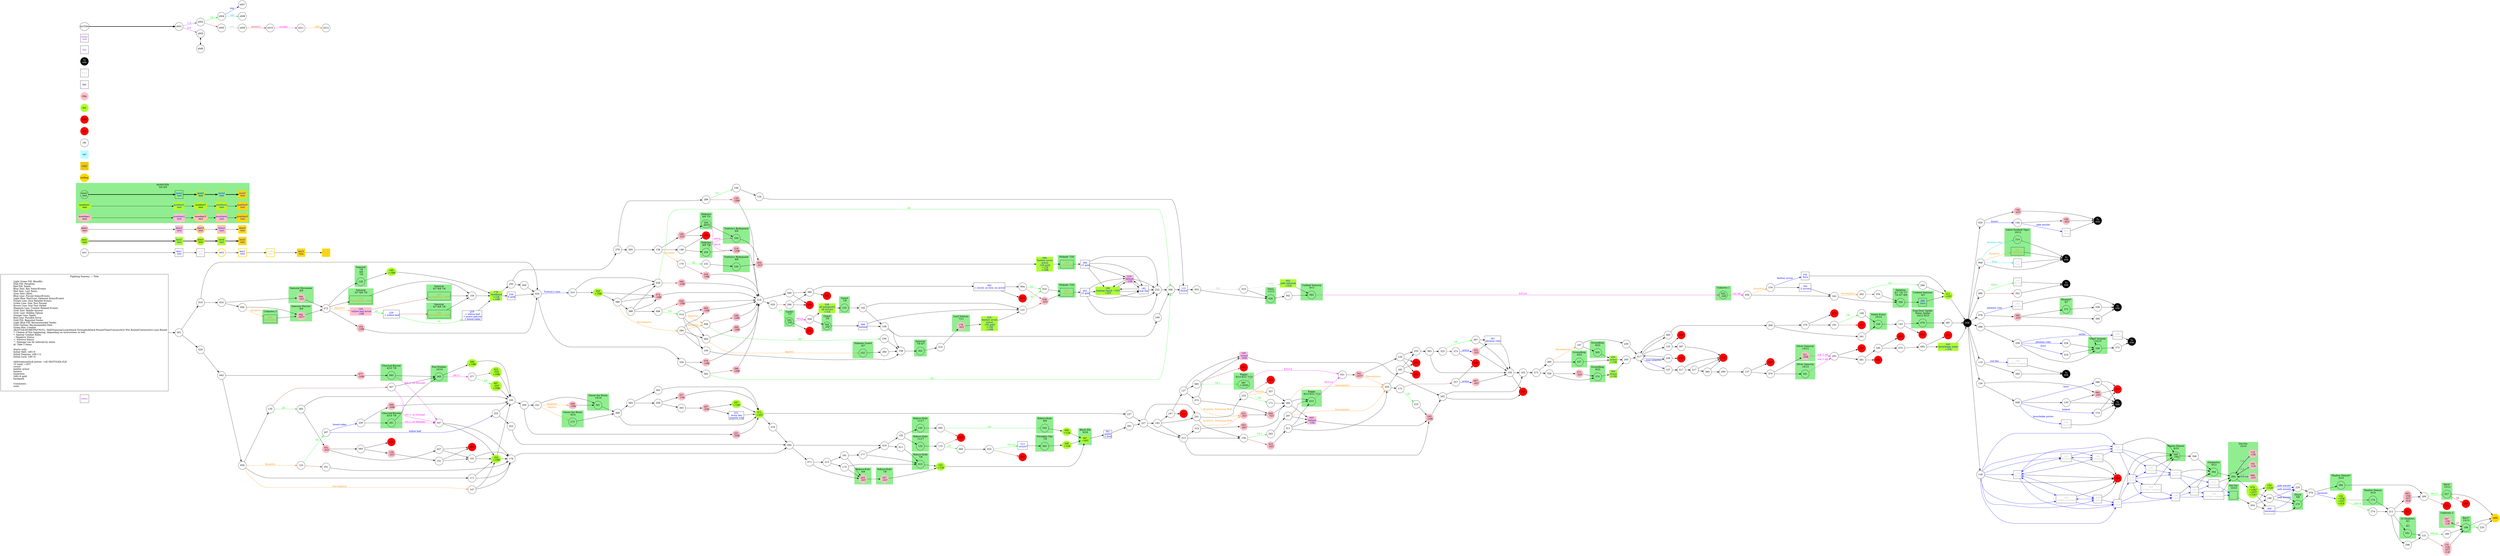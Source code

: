 digraph {
	// graph defaults
	rankdir=LR
	mclimit=50
	nodesep=.3 // changes horizontal separation of nodes
	ranksep=.4 // changes vertical separation of nodes
	node [height=.7
		width=.7
		shape=ellipse
		margin=0]
	edge[weight=5]
	
	subgraph ShopMenu {
		node [fontcolor = "purple" shape = "rect" margin = 0.1]
		menu
	}

	// a box for a graph label
	// note that you can override the defaults set above
	title [label = "Fighting Fantasy --: Title\n\n \
		Light Green Fill: Benefits\l \
		Pink Fill: Penalties\l \
		Red Fill: Death\l \
		Blue Text: Key Items/Events\l \
		Red Text: Lost Items\l \
		Grey Text: Allies\l \
		Blue Line: Forced Items/Events\l \
		Light Blue Text/Line: Optional Items/Events\l \
		Purple Line: Dice Related Events\l \
		Green Line: Stat Test Passed\l \
		Brown Line: Stat Test Failed\l \
		Magenta Line: Combat Related Events\l \
		Grey Text: Riddle Answer\l \
		Grey Line: Hidden Option\l \
		Orange Line: Spells\l \
		Red Line: Possible Error\l \
		Gold Fill: Required Nodes\l \
		Light Blue Fill: Recommended Nodes\l \
		Gold Outline: Recommended Path\l \
		Green Box: Combat\l \
		SK/ST/LK/AT/AR/TM/CW/CL: Skill/Stamina/Luck/Attack Strength/Attack Round/Time/Consecutive Win Round/Consecutive Lose Round\l \
		?: Chance of this happening, depending on instructions in text\l \
		*: Special Combat Rules\l \
		-: Negative Status\l \
		+: Positive Status\l \
		^: Damage can be reduced by items\l \
		@: Take 2 items\l\l \
		Starts with:\l \
		Initial Skill: 1d6+6\l \
		Initial Stamina: 2d6+12\l \
		Initial Luck: 1d6+6\l\l \
		skill/stamina/luck potion: +all SK/ST/LK&1ILK\l \
		10 meal: +4ST\l \
		sword\l \
		leather armor\l \
		lantern\l \
		tinderbox\l \
		2d6+6 gold\l \
		backpack\l\l \
		Comments:\l \
		none\l \
		"
		shape = "box"
		margin = 0.1]

	subgraph Required {
		node [style = "filled" color = "gold" fillcolor = "gold" fontcolor = "blue" shape = "rect"]
		key3
		wrd3 [fontcolor = "grey"]
		boo5
		dam5
		monboo5
		mondam5
		mon5
		ending [fontcolor = "black" shape = "octagon"]
		400 [fontcolor = "black" shape = "octagon"]
	}

	subgraph Required2 {
		node [style = "filled" color = "gold2" fillcolor = "gold2" fontcolor = "blue" shape = "rect"]
		req2
	}

	subgraph Recommended {
		node [penwidth = 3 color = "gold"]
		txt2
		key2 [shape = "rect" fontcolor = "blue"]
		wrd2 [shape = "rect" fontcolor = "grey"]
		boo3 [style = "filled" fillcolor = "greenyellow"]
		boo4 [style = "filled" fillcolor = "greenyellow"]
		dam3 [style = "filled" fillcolor = "pink"]
		dam4 [style = "filled" fillcolor = "pink"]
		monboo3 [style = "filled" fillcolor = "greenyellow"]
		monboo4 [style = "filled" fillcolor = "greenyellow"]
		mondam3 [style = "filled" fillcolor = "pink"]
		mondam4 [style = "filled" fillcolor = "pink"]
		mon3
		mon4
	}
	
	subgraph Optional {
		node [style = "filled" color = "paleturquoise1" fillcolor = "paleturquoise1" fontcolor = "blue" shape = "rect"]
		opt
	}

	subgraph Combat {
		style = "filled" color = "palegreen2"
		subgraph cluster_MONSTER {
			label = "MONSTER\n 0/0 0/0"
			mon1 [label = "\N\n text"]
			mon2 [shape = "rect" fontcolor = "blue" label = "\N\n text"]
			mon3 [label = "\N\n text"]
			mon4 [shape = "rect" fontcolor = "blue" label = "\N\n text"]
			mon5 [shape = "rect" fontcolor = "blue" label = "\N\n text"]
			monboo1 [style = "filled" color = "greenyellow" label = "\N\n text"]
			monboo2 [shape = "rect" style = "filled" color = "greenyellow" fontcolor = "blue" label = "\N\n text"]
			monboo3 [label = "\N\n text"]
			monboo4 [shape = "rect" fontcolor = "blue" label = "\N\n text"]
			monboo5 [shape = "rect" fontcolor = "blue" label = "\N\n text"]
			mondam1 [style = "filled" color = "pink" label = "\N\n text"]
			mondam2 [shape = "rect" style = "filled" color = "pink" fontcolor = "blue" label = "\N\n text"]
			mondam3 [label = "\N\n text"]
			mondam4 [shape = "rect" fontcolor = "blue" label = "\N\n text"]
			mondam5 [shape = "rect" fontcolor = "blue" label = "\N\n text"]
		}
		
		subgraph cluster_KAPPA {
			label = "Kappa\n 8/14 8/12 7/13"
			013
		}
		
		subgraph cluster_ROKURO_KUBI {
			label = "Rokuro-Kubi\n 7/8"
			015
		}
		
		subgraph cluster_TATSU {
			label = "Tatsu\n 11/13"
			026
		}
		
		subgraph cluster_IKIRU {
			label = "Ikiru*\n 12/12"
			027
		}
		
		subgraph cluster_UNKNOWN1 {
			label = "Unknown 1"
			032 [label = "\N\n -2AT"]
		}

		subgraph cluster_SAMURAI_HORSEMAN {
			label = "Samurai Horseman\n 8/9"
			044 [style = "filled" color = "pink" label = "\N\n -3ST"]
		}
		
		subgraph cluster_ROKURO_KUBI2 {
			label = "Rokuro-Kubi\n 8/8"
			045
		}
		
		subgraph cluster_UNKNOWN2 {
			label = "Unknown 2"
			047 [style = "filled" color = "pink" label = "\N\n -1SK\n -1LK"]
		}

		subgraph cluster_MUKADE {
			label = "Mukade 7/20"
			050 [shape = "rect" fontcolor = "darkorange" label = "\N\n 2 Kyujutsu"]
		}
		
		subgraph cluster_SHADOWS {
			label = "10 Shadows\n 9/1\n ...\n 9/1"
			051
		}

		subgraph cluster_TRAP_DOOR_SPIDER_WATER_SPIDER {
			label = "Trap-Door Spider\n Water Spider\n 10/12 8/10"
			079
		}
		
		subgraph cluster_UNKNOWN3 {
			label = "Unknown 3"
			080 [shape = "rect" fontcolor = "darkorange" label = "\N\n 2 Kyujutsu"]
		}
		
		subgraph cluster_UNDEAD_SAMURAI {
			label = "Undead Samurai\n 9/11"
			082
		}
		
		subgraph cluster_SAMURAI_WARRIOR {
			label = "Samurai Warrior\n 8/9"
			092 [style = "filled" color = "pink" label = "\N\n -3ST?"]
		}
		
		subgraph cluster_CHARCOAL_BURNER {
			label = "Charcoal-Burner\n 6/10 7/9"
			093
		}
		
		subgraph cluster_SHADOW_DEMON {
			label = "Shadow Demon*\n 9/10"
			094
		}
		
		subgraph cluster_KAPPA2 {
			label = "Kappa\n 8/14 8/12 7/13"
			097 [label = "\N\n +1EDG"]
		}
		
		subgraph cluster_SAMURAI {
			label = "Samurai\n 6/7 8/8 7/6"
			116 [shape = "rect" fontcolor = "darkorange" label = "\N\n Karumijutsu -1EAT"]
		}
		
		subgraph cluster_SAMURAI2 {
			label = "Samurai\n 7/9\n 9/8\n 7/9"
			128
		}
		
		subgraph cluster_GUARD {
			label = "Guard\n 7/9"
			132
		}
		
		subgraph cluster_ROKURO_KUBI3 {
			label = "Rokuro-Kubi\n 11/17"
			133
		}
		
		subgraph cluster_ROKURO_KUBI4 {
			label = "Rokuro-Kubi\n 11/17"
			145
		}
		
		subgraph cluster_TOTATE_KUMO {
			label = "Totate Kumo\n 10/14"
			149
		}
		
		subgraph cluster_SHADOW_DEMON2 {
			label = "Shadow Demon\n 9/10"
			174
		}
		
		subgraph cluster_LORD_TSIETSIN {
			label = "Lord Tsietsin\n 7/11"
			178 [style = "filled" color = "pink" label = "\N\n -3ST"]
		}
		
		subgraph cluster_ROKURO_KUBI5 {
			label = "Rokuro-Kubi\n 7/8"
			187 [style = "filled" color = "pink" label = "\N\n -2ST"]
		}
		
		subgraph cluster_IKIRU2 {
			label = "Ikiru*\n 12/12"
			199
		}
		
		subgraph cluster_SAMURAI3 {
			label = "Samurai\n 6/7 8/8 7/6"
			202 [shape = "rect" fontcolor = "darkorange" label = "\N\n Karumijutsu -1EAT"]
		}
		
		subgraph cluster_ROKURO_KUBI6 {
			label = "Rokuro-Kubi\n 8/8"
			203 [style = "filled" color = "pink" label = "\N\n -3ST"]
		}
		
		subgraph cluster_SHIKOME {
			label = "Shikome\n 6/6 7/5"
			204 [label = "\N\n -4EST"]
		}
		
		subgraph cluster_SABRE_TOOTHED_TIGER {
			label = "Sabre-Toothed Tiger\n 10/12"
			214
			224 [shape = "rect" fontcolor = "darkorange" label = "\N\n 3 Kyujutsu"]
		}
		
		subgraph cluster_TSIETSIN_S_BODYGUARD {
			label = "Tsietsin's Bodyguard\n 9/8"
			230
		}
		
		subgraph cluster_SAMURAI4 {
			label = "Samurai\n 6/7 8/8 7/6"
			240 [shape = "rect" fontcolor = "darkorange" label = "\N\n Karumijutsu -1EAT"]
		}
		
		subgraph cluster_GREAT_SERPENT {
			label = "Great Serpent\n 10/10"
			246
		}
		
		subgraph cluster_SHIKOME_GUARD {
			label = "Shikome Guard\n 8/7"
			252
		}
		
		subgraph cluster_SHIKOME2 {
			label = "Shikome\n 8/9 7/8"
			256
		}
		
		subgraph cluster_GROUNDHOG {
			label = "Groundhog\n 8/22"
			265
		}
		
		subgraph cluster_MANTIS_DEMON {
			label = "Mantis Demon\n 8/10"
			266 [label = "\N\n -1DG"]
		}
		
		subgraph cluster_SHURA {
			label = "Shura\n 9/8"
			270
		}
		
		subgraph cluster_GINSEI_THE_RONIN {
			label = "Ginsei the Ronin\n 9/14"
			275
		}
		
		subgraph cluster_CHARCOAL_BURNER2 {
			label = "Charcoal-Burner\n 6/10 7/9"
			281
		}
		
		subgraph cluster_GAOLER {
			label = "Gaoler\n 7/7"
			282 [label = "\N\n -2AT"]
		}
		
		subgraph cluster_DAI_ONI {
			label = "Dai-Oni\n 10/10"
			090 [style = "filled" color = "pink" label = "\N\n -2ST"]
			102 [style = "filled" color = "pink" label = "\N\n -1LK"]
			118 [style = "filled" color = "pink" label = "\N\n -1SK"]
			292
		}
		
		subgraph cluster_GINSEI_THE_RONIN2 {
			label = "Ginsei the Ronin\n 10/16"
			301
		}
		
		subgraph cluster_SAMURAI5 {
			label = "Samurai\n 7/9 8/7"
			302
		}
		
		subgraph cluster_CHARCOAL_BURNER3 {
			label = "Charcoal-Burner\n 6/10 7/9"
			281
		}
		
		subgraph cluster_SILVER_SAMURAI {
			label = "Silver Samurai\n 10/12"
			321 [style = "filled" color = "pink" label = "\N\n -2HR"]
		}
		
		subgraph cluster_TSIETSIN_S_BODYGUARD2 {
			label = "Tsietsin's Bodyguard\n 9/8"
			336
		}
		
		subgraph cluster_GROUNDHOG2 {
			label = "Groundhog\n 8/22"
			337
		}
		
		subgraph cluster_SILVER_SAMURAI2 {
			label = "Silver Samurai\n 10/12"
			341
		}
		
		subgraph cluster_GUARD2 {
			label = "Guard\n 7/9"
			344 [label = "\N\n -2AT"]
		}
		
		subgraph cluster_SKELETON {
			label = "Skeleton\n 6/7 7/6 7/7\n 7/6 6/7 8/9"
			358
		}
		
		subgraph cluster_FORSAKEN_ONE {
			label = "Forsaken One\n 7/9"
			363
		}
		
		subgraph cluster_GARGANTUS {
			label = "Gargantus\n 9/12"
			364
		}
		
		subgraph cluster_FIRE_WIELDER {
			label = "Fire-Wielder\n 10/10"
			365
		}
		
		subgraph cluster_UNDEAD_SAMURAI2 {
			label = "Undead Samurai\n 9/3"
			368 [shape = "rect" fontcolor = "blue" label = "\N\n horn"]
		}
		
		subgraph cluster_PHOENIX {
			label = "Phoenix*\n 9/7"
			372
		}
		
		subgraph cluster_GROUNDHOG3 {
			label = "Groundhog\n 8/22"
			375
		}
		
		subgraph cluster_MUKADE2 {
			label = "Mukade 7/20"
			378 [shape = "rect" fontcolor = "darkorange" label = "\N\n 2 Kyujutsu"]
		}
		
		subgraph cluster_DAI_ONI2 {
			label = "Dai-Oni\n 10/10"
			394 [shape = "rect" fontcolor = "grey" label = "\N\n -ki-rin"]
		}
		
		subgraph cluster_BLACK_ELK {
			label = "Black Elk\n 9/18"
			397 [style = "filled" color = "greenyellow" label = "\N\n +4ST"]
		}
		
		cbt
	}

	subgraph Death {
		node [style = "filled" color = "red"]
		ddt
		018
		033
		039
		055
		057
		061
		070
		089
		091
		099
		109
		113
		117
		119
		141
		157
		161
		165
		180
		205
		229
		231
		247
		254
		277
		312
		324
		332
		339
		342
		349
		353
		370
	}

	subgraph Boost {
		node [style = "filled" color = "greenyellow"]
		bst
		007 [label = "\N\n -2ST\n +1HR"]
		009 [label = "\N\n +1LK"]
		023 [label = "\N\n -5ST\n +1HR"]
		052 [shape = "rect" fontcolor = "blue" label = "\N\n jade talisman\n +2LK"]
		074 [label = "\N\n +1SK?\n +2ST?\n +1LK?"]
		150 [label = "\N\n +2LK"]
		152 [label = "\N\n +2SK\n +4ST\n +2LK"]
		153 [label = "\N\n +1LK"]
		163 [label = "\N\n +1HR"]
		176 [shape = "rect" fontcolor = "blue" label = "\N\n headband\n +1LK\n +1HR"]
		190 [label = "\N\n +1HR"]
		196 [shape = "rect" fontcolor = "blue" label = "\N\n healing liquid: +5ST\n +3ST"]
		211 [label = "\N\n +2ST"]
		243 [shape = "rect" fontcolor = "blue" label = "\N\n knowledge water\n +1LK"]
		267 [label = "\N\n +1SK"]
		305 [shape = "rect" fontcolor = "blue" label = "\N\n armor\n +1SK"]
		322 [shape = "rect" fontcolor = "blue" label = "\N\n feather arrow\n armor\n 100 gold\n +1SK\n +1HR"]
		345 [label = "\N\n +1LK"]
		350 [label = "\N\n +1HR"]
		355 [shape = "rect" fontcolor = "blue" label = "\N\n armor\n +1SK"]
		356 [shape = "rect" fontcolor = "blue" label = "\N\n all equipment\n all arrows\n +1LK"]
		366 [shape = "rect" fontcolor = "blue" label = "\N\n feather arrow\n armor\n 100 gold\n +1LK\n +1HR"]
		371 [label = "\N\n +2ST"]
		389 [label = "\N\n +1HR"]
		boo1 [label = "\N\n text"]
		boo2 [shape = "rect" fontcolor = "blue" label = "\N\n text"]
		boo3 [label = "\N\n text"]
		boo4 [shape = "rect" fontcolor = "blue" label = "\N\n text"]
		boo5 [shape = "rect" fontcolor = "blue" label = "\N\n text"]
	}

	subgraph Damage {
		node [style = "filled" color = "pink"]
		ddg
		003 [shape = "rect" fontcolor = "blue" label = "\N\n -katana\n -1SK"]
		021 [label = "\N\n -3ST"]
		028 [label = "\N\n -1HR"]
		038 [label = "\N\n -3ST"]
		041 [label = "\N\n -2ST?"]
		049 [label = "\N\n -7ST"]
		053 [label = "\N\n -8ST"]
		060 [label = "\N\n -2ST"]
		063 [label = "\N\n -2SK\n -4ST\n -2LK"]
		064 [label = "\N\n -1HR"]
		067 [label = "\N\n -4ST"]
		077 [label = "\N\n -1HR"]
		104 [label = "\N\n -1HR"]
		105 [shape = "rect" fontcolor = "blue" label = "\N\n -armor\n -2HR"]
		120 [label = "\N\n -1HR"]
		131 [label = "\N\n -1SK\n -4ST\n -1LK"]
		139 [label = "\N\n -2ST"]
		140 [shape = "rect" fontcolor = "blue" label = "\N\n -willow-leaf arrow\n -1HR"]
		156 [label = "\N\n -4ST"]
		160 [label = "\N\n -2ST"]
		166 [label = "\N\n -4ST"]
		210 [shape = "rect" fontcolor = "blue" label = "\N\n helmet\n -1SK"]
		218 [label = "\N\n -1HR"]
		221 [label = "\N\n -2HR"]
		244 [label = "\N\n -1HR"]
		245 [label = "\N\n -1HR"]
		248 [label = "\N\n -1HR"]
		268 [label = "\N\n -1HR"]
		269 [label = "\N\n -2HR"]
		271 [label = "\N\n -3ST"]
		287 [label = "\N\n -2SK"]
		289 [label = "\N\n -1HR"]
		306 [label = "\N\n -1HR"]
		323 [label = "\N\n -5ST"]
		327 [label = "\N\n -1SK"]
		331 [label = "\N\n -3ST"]
		333 [label = "\N\n -2ST"]
		354 [label = "\N\n -3ST"]
		360 [label = "\N\n -2ST"]
		374 [label = "\N\n -1HR"]
		376 [label = "\N\n -1HR"]
		396 [label = "\N\n -1HR"]
		dam1 [label = "\N\n text"]
		dam2 [shape = "rect" fontcolor = "blue" label = "\N\n text"]
		dam3 [label = "\N\n text"]
		dam4 [shape = "rect" fontcolor = "blue" label = "\N\n text"]
		dam5 [shape = "rect" fontcolor = "blue" label = "\N\n text"]
	}

	subgraph Key_Item {
		node [fontcolor = "blue" shape = "rect"]
		kky
		062 [label = "\N\n 15 gold"]
		088 [label = "\N\n katana"]
		112 [label = "\N\n forest"]
		164 [label = "\N\n -2 arrows"]
		182 [label = "\N\n war-fan"]
		192 [label = "\N\n horn"]
		206 [label = "\N\n harmony"]
		216 [label = "\N\n -1 willow-leaf\n -1 armor-piercer\n -1 bowel-raker"]
		226 [label = "\N\n -1 willow-leaf"]
		238 [label = "\N\n 6 gold"]
		251 [label = "\N\n brass key\n pagoda map"]
		313 [label = "\N\n -armor*"]
		361 [label = "\N\n phoenix ruby"]
		384 [label = "\N\n 15 gold"]
		391 [label = "\N\n antler\n 2 food"]
		392 [label = "\N\n 1 sword, no bow, no arrow"]
		key1 [label = "\N\n text"]
		key2 [label = "\N\n text"]
		key3 [label = "\N\n text"]
	}
	
	subgraph Key_Word {
		node [fontcolor = "grey" shape = "rect"]
		012 [label = "\N\n tatsu"]
		022 [label = "\N\n -Eleanor"]
		096 [label = "\N\n Eleanor"]
		146 [label = "\N\n -ki-rin"]
		162 [label = "\N\n -Eleanor"]
		172 [label = "\N\n -tiger"]
		184 [label = "\N\n -golden company"]
		186 [label = "\N\n golden company"]
		194 [label = "\N\n -phoenix"]
		198 [label = "\N\n -golden company"]
		208 [label = "\N\n -tatsu"]
		228 [label = "\N\n -serpent"]
		234 [label = "\N\n tiger"]
		278 [label = "\N\n -ki-rin"]
		290 [label = "\N\n serpent"]
		294 [label = "\N\n -tatsu"]
		304 [label = "\N\n -golden company"]
		320 [label = "\N\n -phoenix"]
		330 [label = "\N\n -Eleanor"]
		340 [label = "\N\n ki-rin"]
		348 [label = "\N\n phoenix"]
		382 [label = "\N\n -ki-rin"]
		wwd
		wrd1 [label = "\N\n text"]
		wrd2 [label = "\N\n text"]
		wrd3 [label = "\N\n text"]
	}
	
	subgraph Hub {
		node [style = "filled" color = "black" fontcolor = "white" label = "To\n008"];
		008 [label = "008"];
		008.030
		008.068
		008.066
		008.078
		008.098
		008.110
		008.126
		008.138
	}

	subgraph Shop {
		node [fontcolor = "purple" shape = "rect"]
		shp
		shop1 [label = "\N\n text"]
	}

	mon1 -> mon2 -> mon3 -> mon4 -> mon5 [penwidth = 3]
	boo1 -> boo2 -> boo3 -> boo4 -> boo5 [penwidth = 3]
	dam1 -> dam2 -> dam3 -> dam4 -> dam5
	txt1 -> key1 -> wrd1 -> txt2 -> key2 -> wrd2 -> key3 -> wrd3
	monboo1 -> monboo2 -> monboo3 -> monboo4 -> monboo5
	mondam1 -> mondam2 -> mondam3 -> mondam4 -> mondam5

	myTitle -> z001 [penwidth = 3]
	z001 -> z002 [color = "purple" fontcolor = "purple" label = "1-3"]
	z001 -> z003 [color = "purple" fontcolor = "purple" label = "4-6"]
	z002 -> z004 [color = "green" fontcolor = "green" label = "LK"]
	z002 -> z005 [color = "brown"]
	z003 -> z006 [dir = "both"]
	z004 -> z007 [color = "blue" fontcolor = "blue" label = "req"]
	z004 -> z008 [color = "cyan3" fontcolor = "cyan3" label = "-opt"]
	z005 -> z009 [color = "grey" fontcolor = "grey" label = "info"]
	z009 -> z010 [color = "crimson" fontcolor = "crimson" label = "error(?)"]
	z010 -> z011 [color = "magenta" fontcolor = "magenta" label = "escape"]
	z011 -> z012 [color = "darkorange" fontcolor = "darkorange" label = "skill"]
	{
		rank = same
		z003
		z006
	}
	title -> 001
	001 -> 010
	001 -> 029
	002 -> 019 [color = "grey" fontcolor = "grey" label = "egg"]
	002 -> 026
	003 -> 245
	004 -> 016 [color = "green" fontcolor = "green" label = "LK"]
	004 -> 038 [color = "brown"]
	005 -> 071
	005 -> 319
	006 -> 014 [color = "green" fontcolor = "green" label = "LK"]
	006 -> 028 [color = "brown"]
	007 -> 195
	008 -> 030
	008 -> 068
	008 -> 066
	008 -> 078
	008 -> 098
	008 -> 110
	008 -> 126
	008 -> 138
	009 -> 397
	010 -> 034
	010 -> 024
	011 -> 015
	012 -> 008.030
	013 -> 031 [color = "magenta" fontcolor = "magenta" label = "EST&le;4"]
	014 -> 046 [color = "darkorange" fontcolor = "darkorange" label = "Kyujutsu"]
	014 -> 064
	014 -> 084
	014 -> 100
	015 -> 153
	016 -> 050
	017 -> 107 [color = "blue" fontcolor = "blue" label = "map (pagoda)"]
	017 -> 285
	017 -> 125
	017 -> 249
	019 -> 052 [color = "grey" fontcolor = "grey" label = "riddle"]
	019 -> 026
	020 -> 282 [color = "green" fontcolor = "green" label = "LK"]
	020 -> 296 [color = "brown"]
	021 -> 049
	022 -> 394 [color = "blue"]
	022 -> 292
	023 -> 195
	024 -> 314 [color = "blue" fontcolor = "blue" label = "Tsietsin's men"]
	024 -> 326
	025 -> 353 [color = "brown"]
	025 -> 313 [color = "green" fontcolor = "green" label = "ST>12"]
	026 -> 042
	027 -> 109 [color = "brown" fontcolor = "brown" label = "LK"]
	027 -> 400
	028 -> 316
	029 -> 043
	030 -> 144 [color = "blue" fontcolor = "blue" label = "forest"]
	030 -> 156
	031 -> 041
	032 -> 058 [color = "magenta" fontcolor = "magenta" label = "win AR"]
	034 -> 044
	034 -> 056
	035 -> 173
	035 -> 183
	036 -> 008.078
	037 -> 089
	037 -> 101
	038 -> 050
	040 -> 370
	040 -> 380
	041 -> 035 [color = "darkorange" fontcolor = "darkorange" label = "Karumijutsu"]
	041 -> 129
	042 -> 082
	043 -> 059
	043 -> 077
	044 -> 072
	045 -> 009
	046 -> 236 [color = "green" fontcolor = "green" label = "SK"]
	046 -> 248 [color = "brown"]
	047 -> 199
	048 -> 086 [color = "blue" fontcolor = "blue" label = "horn"]
	048 -> 096 [color = "blue" fontcolor = "blue" label = "knowledge potion"]
	048 -> 114 [color = "blue" fontcolor = "blue" label = "helmet"]
	048 -> 130
	049 -> 395
	050 -> 062
	051 -> 121
	052 -> 082
	053 -> 395
	054 -> 206
	054 -> 188
	054 -> 150
	056 -> 080 [color = "darkorange" fontcolor = "darkorange" label = "Kyujutsu"]
	056 -> 092
	058 -> 134 [color = "darkorange" fontcolor = "darkorange" label = "Kyujutsu"]
	058 -> 242
	059 -> 111
	059 -> 123 [color = "darkorange" fontcolor = "darkorange" label = "Kyujutsu"]
	059 -> 135
	059 -> 147 [color = "darkorange" fontcolor = "darkorange" label = "Karumijutsu"]
	060 -> 070
	060 -> 008.126
	062 -> 182
	062 -> 196
	062 -> 210
	062 -> 222
	063 -> 260
	064 -> 316
	065 -> 119
	065 -> 139
	066 -> 340 [color = "green" fontcolor = "green" label = "HR&ge;5"]
	066 -> 352 [color = "brown"]
	067 -> 335
	068 -> 214 [color = "cyan3" fontcolor = "cyan3" label = "phoenix ruby"]
	068 -> 224 [color = "darkorange" fontcolor = "darkorange" label = "Kyujutsu"]
	068 -> 234 [color = "cyan3" fontcolor = "cyan3" label = "horn"]
	068 -> 008.068
	069 -> 025
	071 -> 215
	071 -> 203
	072 -> 104
	072 -> 116
	072 -> 128
	072 -> 140 [color = "darkorange" fontcolor = "darkorange" label = "Kyujutsu"]
	073 -> 049
	073 -> 105
	073 -> 021 [color = "darkorange" fontcolor = "darkorange" label = "Kyujutsu, Humming-Bulb"]
	074 -> 206
	074 -> 188
	074 -> 150
	075 -> 095
	076 -> 152 [color = "blue" fontcolor = "blue" label = "harmony"]
	076 -> 094
	077 -> 093
	078 -> 348 [color = "blue" fontcolor = "blue" label = "phoenix ruby"]
	078 -> 360
	079 -> 087
	080 -> 092
	081 -> 185
	081 -> 165
	082 -> 032 [color = "magenta" fontcolor = "magenta" label = "EST&le;5"]
	083 -> 097 [color = "green" fontcolor = "green" label = "LK-1"]
	083 -> 061 [color = "brown"]
	084 -> 252 [color = "darkorange" fontcolor = "darkorange" label = "Iaijutsu"]
	084 -> 268
	085 -> 045 [color = "green" fontcolor = "green" label = "LK"]
	085 -> 057 [color = "brown"]
	086 -> 070
	086 -> 008.126
	087 -> 008
	088 -> 108
	088 -> 122
	092 -> 072
	093 -> 347 [color = "magenta" fontcolor = "magenta" label = "win 1, no damage"]
	093 -> 365
	094 -> 260
	095 -> 161
	095 -> 243
	096 -> 008.126
	097 -> 031 [color = "magenta" fontcolor = "magenta" label = "EST&le;4"]
	098 -> 246
	098 -> 258
	100 -> 158
	101 -> 163
	101 -> 179
	103 -> 273
	104 -> 024
	105 -> 263
	106 -> 124
	107 -> 317
	107 -> 017
	108 -> 158
	108 -> 168
	110 -> 186 [color = "blue" fontcolor = "blue" label = "war-fan"]
	110 -> 200
	111 -> 163
	111 -> 179
	112 -> 002
	114 -> 070
	114 -> 008.126
	115 -> 069 [color = "green" fontcolor = "green" label = "LK"]
	115 -> 057 [color = "brown"]
	116 -> 154
	120 -> 316
	121 -> 189 [color = "green" fontcolor = "green" label = "HR&ge;6"]
	121 -> 131 [color = "brown"]
	122 -> 016 [color = "green" fontcolor = "green" label = "LK"]
	122 -> 038 [color = "brown"]
	123 -> 207 [color = "green" fontcolor = "green" label = "SK"]
	123 -> 351 [color = "brown"]
	124 -> 112
	125 -> 339
	125 -> 387
	126 -> 060
	126 -> 048
	127 -> 105
	127 -> 073
	127 -> 083
	128 -> 190
	129 -> 231
	129 -> 255
	129 -> 277
	130 -> 060
	130 -> 008.126
	131 -> 199
	132 -> 142
	133 -> 115
	134 -> 192 [color = "blue" fontcolor = "blue" label = "feather arrow"]
	134 -> 164
	135 -> 293 [color = "green" fontcolor = "green" label = "LK"]
	135 -> 307 [color = "brown"]
	136 -> 148
	136 -> 160
	136 -> 170 [color = "darkorange" fontcolor = "darkorange" label = "Kyujutsu"]
	137 -> 379
	137 -> 349
	138 -> 254
	138 -> 146 [color = "blue"]
	138 -> 172 [color = "blue"]
	138 -> 162 [color = "blue"]
	138 -> 184 [color = "blue"]
	138 -> 194 [color = "blue"]
	138 -> 208 [color = "blue"]
	138 -> 228 [color = "blue"]
	139 -> 151
	140 -> 226 [color = "green" fontcolor = "green" label = "SK"]
	140 -> 240 [color = "brown"]
	142 -> 108
	142 -> 122
	143 -> 091
	143 -> 079
	144 -> 012 [color = "blue" fontcolor = "blue" label = "jade amulet"]
	144 -> 166
	145 -> 085
	146 -> 254
	146 -> 172 [color = "blue"]
	146 -> 162 [color = "blue" dir = "both"]
	146 -> 184 [color = "blue" dir = "both"]
	146 -> 194 [color = "blue" dir = "both"]
	146 -> 208 [color = "blue" dir = "both"]
	146 -> 228 [color = "blue"]
	147 -> 163
	147 -> 179
	148 -> 256
	148 -> 180
	149 -> 143
	150 -> 220 [color = "blue" fontcolor = "blue" label = "jade amulet"]
	150 -> 270
	151 -> 089
	151 -> 101
	152 -> 274 [color = "green" fontcolor = "green" label = "HR&ge;5"]
	152 -> 174 [color = "brown"]
	153 -> 397
	154 -> 176
	155 -> 145
	155 -> 133
	156 -> 008.030
	158 -> 302
	159 -> 283 [color = "green" fontcolor = "green" label = "LK-1"]
	159 -> 323 [color = "brown"]
	160 -> 180
	160 -> 204
	162 -> 254
	162 -> 194 [color = "blue" dir = "both"]
	162 -> 228 [color = "blue"]
	163 -> 179
	163 -> 195
	164 -> 242
	166 -> 008.030
	167 -> 141
	167 -> 127
	168 -> 386
	169 -> 149
	170 -> 232 [color = "green" fontcolor = "green" label = "SK"]
	170 -> 244 [color = "brown"]
	171 -> 395
	172 -> 266
	172 -> 278 [color = "blue"]
	172 -> 304 [color = "blue"]
	172 -> 294 [color = "blue"]
	173 -> 225 [color = "green" fontcolor = "green" label = "LK"]
	173 -> 257 [color = "brown"]
	174 -> 212
	175 -> 203
	175 -> 015
	176 -> 238
	176 -> 250
	177 -> 015
	177 -> 319
	178 -> 322
	179 -> 005
	181 -> 169 [color = "green" fontcolor = "green" label = "LK"]
	181 -> 157 [color = "brown"]
	182 -> 210
	182 -> 196
	182 -> 222
	183 -> 231
	183 -> 255
	183 -> 277
	184 -> 254
	184 -> 208 [color = "blue" dir = "both"]
	184 -> 172 [color = "blue"]
	185 -> 055
	185 -> 075
	186 -> 008.110
	187 -> 153
	188 -> 220 [color = "blue" fontcolor = "blue" label = "jade amulet"]
	188 -> 270
	189 -> 199
	190 -> 176
	191 -> 177
	191 -> 203
	192 -> 211
	193 -> 167
	193 -> 213
	193 -> 201
	194 -> 254
	194 -> 228 [color = "blue"]
	195 -> 209
	196 -> 182
	196 -> 210
	196 -> 222
	197 -> 265
	197 -> 259
	198 -> 394 [color = "blue"]
	198 -> 292
	199 -> 235 [color = "green" fontcolor = "green" label = "LK"]
	199 -> 047 [color = "brown" fontcolor = "brown" label = "ST"]
	199 -> 400
	200 -> 008.110
	201 -> 233
	201 -> 159
	202 -> 154
	203 -> 187
	204 -> 218 [color = "magenta" fontcolor = "magenta" label = "AR>6"]
	204 -> 336
	206 -> 220 [color = "blue" fontcolor = "blue" label = "jade amulet"]
	206 -> 270
	207 -> 223 [color = "blue" fontcolor = "blue" label = "willow-leaf"]
	207 -> 239 [color = "blue" fontcolor = "blue" label = "bowel-raker"]
	208 -> 254
	208 -> 172 [color = "blue"]
	209 -> 221
	209 -> 241
	210 -> 196
	210 -> 182
	210 -> 222
	211 -> 008
	212 -> 312
	212 -> 051
	212 -> 298
	212 -> 063
	213 -> 159
	213 -> 245
	213 -> 315
	214 -> 008.068
	215 -> 191
	215 -> 175
	216 -> 176
	217 -> 113
	217 -> 369
	218 -> 316
	219 -> 005
	220 -> 076
	221 -> 371
	222 -> 386
	223 -> 253
	223 -> 195
	224 -> 008.068
	225 -> 245
	226 -> 216 [color = "green" fontcolor = "green" label = "LK"]
	226 -> 202 [color = "brown"]
	227 -> 213
	227 -> 201
	227 -> 193
	228 -> 266
	228 -> 278 [color = "blue"]
	228 -> 320 [color = "blue"]
	228 -> 330 [color = "blue"]
	230 -> 354
	232 -> 230
	233 -> 357 [color = "darkorange" fontcolor = "darkorange" label = "Iaijutsu"]
	233 -> 171 [color = "green" fontcolor = "green" label = "SK"]
	233 -> 117 [color = "brown"]
	234 -> 008.068
	235 -> 400
	236 -> 158
	237 -> 227
	238 -> 024
	239 -> 269
	239 -> 281
	240 -> 154
	241 -> 275 [color = "darkorange" fontcolor = "darkorange" label = "Iaijutsu"]
	241 -> 289 [color = "darkorange" fontcolor = "darkorange" label = "Kyujutsu"]
	241 -> 301
	242 -> 262 [color = "darkorange" fontcolor = "darkorange" label = "Karumijutsu"]
	242 -> 358
	243 -> 008
	244 -> 316
	245 -> 263
	246 -> 272
	248 -> 316
	249 -> 017
	249 -> 033
	250 -> 276
	250 -> 264
	251 -> 371
	252 -> 280
	253 -> 005
	255 -> 393
	256 -> 336 [color = "magenta" fontcolor = "magenta" label = "AR&le;9"]
	256 -> 218
	257 -> 067 [color = "blue" fontcolor = "blue" label = "armor"]
	257 -> 039
	258 -> 290 [color = "blue" fontcolor = "blue" label = "antler"]
	258 -> 318 [color = "blue" fontcolor = "blue" label = "horn"]
	258 -> 328 [color = "blue" fontcolor = "blue" label = "phoenix ruby"]
	258 -> 246
	259 -> 017
	260 -> 027 [color = "green" fontcolor = "green" label = "HR&ge;5"]
	260 -> 324 [color = "brown"]
	261 -> 149
	262 -> 286 [color = "green" fontcolor = "green" label = "LK"]
	262 -> 334 [color = "brown"]
	263 -> 205
	263 -> 103
	264 -> 024
	265 -> 355
	266 -> 346
	267 -> 371
	268 -> 316
	269 -> 195
	270 -> 076
	271 -> 375
	272 -> 008.098
	273 -> 329
	273 -> 385
	274 -> 212
	275 -> 399
	276 -> 288
	276 -> 300
	278 -> 266
	278 -> 294 [color = "blue"]
	278 -> 304 [color = "blue" dir = "both"]
	278 -> 320 [color = "blue"]
	278 -> 330 [color = "blue" dir = "both"]
	279 -> 229
	279 -> 181
	280 -> 158
	281 -> 347 [color = "magenta" fontcolor = "magenta" label = "win 1, no damage"]
	281 -> 365
	282 -> 308 [color = "magenta" fontcolor = "magenta" label = "AR&le;4"]
	282 -> 332
	283 -> 297
	284 -> 046 [color = "darkorange" fontcolor = "darkorange" label = "Kyujutsu"]
	284 -> 064
	284 -> 084
	284 -> 100
	285 -> 017
	285 -> 309
	286 -> 211
	287 -> 267
	287 -> 251
	288 -> 106 [color = "green" fontcolor = "green" label = "LK"]
	288 -> 120 [color = "brown"]
	289 -> 301
	290 -> 008.098
	291 -> 247
	291 -> 081
	292 -> 090 [color = "purple:black" fontcolor = "purple" label = "1-2" dir = "both"]
	292 -> 102 [color = "purple:black" fontcolor = "purple" label = "3-4" dir = "both"]
	292 -> 118 [color = "purple:black" fontcolor = "purple" label = "5-6" dir = "both"]
	292 -> 074
	293 -> 195
	293 -> 331
	294 -> 364
	294 -> 382 [color = "blue"]
	294 -> 198 [color = "blue"]
	295 -> 017
	296 -> 370
	296 -> 380
	297 -> 035 [color = "darkorange" fontcolor = "darkorange" label = "Karumijutsu"]
	297 -> 013
	297 -> 003
	298 -> 121
	299 -> 137
	300 -> 136
	301 -> 399
	302 -> 310
	303 -> 287
	304 -> 266
	304 -> 294 [color = "blue"]
	305 -> 295
	306 -> 316
	307 -> 347 [color = "magenta" fontcolor = "magenta" label = "win 1, no damage"]
	307 -> 365
	308 -> 344
	308 -> 356
	309 -> 279
	309 -> 261
	310 -> 178
	311 -> 035
	311 -> 013
	311 -> 003
	313 -> 363
	314 -> 338
	314 -> 350
	315 -> 021 [color = "darkorange" fontcolor = "darkorange" label = "Kyujutsu, Humming-Bulb"]
	315 -> 053
	316 -> 020
	316 -> 040
	317 -> 113
	317 -> 217
	318 -> 246
	319 -> 011
	319 -> 155
	320 -> 364
	320 -> 382 [color = "blue"]
	320 -> 022 [color = "blue"]
	321 -> 291 [color = "magenta" fontcolor = "magenta" label = "win 3 AR"]
	322 -> 122
	323 -> 311
	325 -> 367 [color = "green" fontcolor = "green" label = "LK"]
	325 -> 373 [color = "brown"]
	326 -> 362
	326 -> 376
	327 -> 371
	328 -> 246
	329 -> 271
	329 -> 375
	330 -> 266
	330 -> 320 [color = "blue"]
	331 -> 037
	331 -> 065
	333 -> 335
	333 -> 361
	334 -> 358
	335 -> 205
	335 -> 103
	336 -> 354
	337 -> 355
	338 -> 386 [color = "green" fontcolor = "green" label = "LK"]
	338 -> 306 [color = "brown"]
	340 -> 008.066
	341 -> 291 [color = "magenta" fontcolor = "magenta" label = "win 3 AR"]
	343 -> 371
	344 -> 088
	345 -> 397
	346 -> 364
	347 -> 179
	347 -> 163
	348 -> 008.078
	350 -> 374
	350 -> 388
	351 -> 179
	352 -> 008.066
	354 -> 366
	355 -> 295
	356 -> 132
	357 -> 395
	358 -> 368
	359 -> 327
	359 -> 303
	360 -> 372
	360 -> 390
	361 -> 335
	362 -> 386 [color = "green" fontcolor = "green" label = "LK"]
	362 -> 396 [color = "brown"]
	363 -> 345
	364 -> 292
	365 -> 377 [color = "magenta" fontcolor = "magenta" label = "AR>5"]
	365 -> 389
	366 -> 378
	367 -> 335
	367 -> 361
	368 -> 211
	369 -> 299
	369 -> 113
	371 -> 237
	371 -> 219
	372 -> 036
	373 -> 333 [color = "blue" fontcolor = "blue" label = "armor"]
	373 -> 039
	374 -> 316
	375 -> 305
	376 -> 316
	377 -> 007 [color = "green" fontcolor = "green" label = "LK"]
	377 -> 023 [color = "brown"]
	378 -> 384
	379 -> 341
	379 -> 321
	380 -> 392
	380 -> 342
	381 -> 227
	382 -> 364
	382 -> 022 [color = "blue"]
	382 -> 198 [color = "blue"]
	383 -> 359
	383 -> 343
	384 -> 182
	384 -> 196
	384 -> 210
	384 -> 222
	385 -> 197 [color = "darkorange" fontcolor = "darkorange" label = "Karumijutsu"]
	385 -> 337
	386 -> 112
	387 -> 113
	388 -> 284 [color = "darkorange" fontcolor = "darkorange" label = "Karumijutsu"]
	388 -> 374
	388 -> 338
	388 -> 398
	389 -> 195
	390 -> 008.078
	391 -> 381
	392 -> 018
	392 -> 004
	393 -> 335
	393 -> 325
	394 -> 054
	395 -> 035 [color = "darkorange" fontcolor = "darkorange" label = "Karumijutsu"]
	395 -> 013
	395 -> 003
	396 -> 316
	397 -> 391
	398 -> 006
	398 -> 338
	398 -> 374
	399 -> 383
	399 -> 371
}
